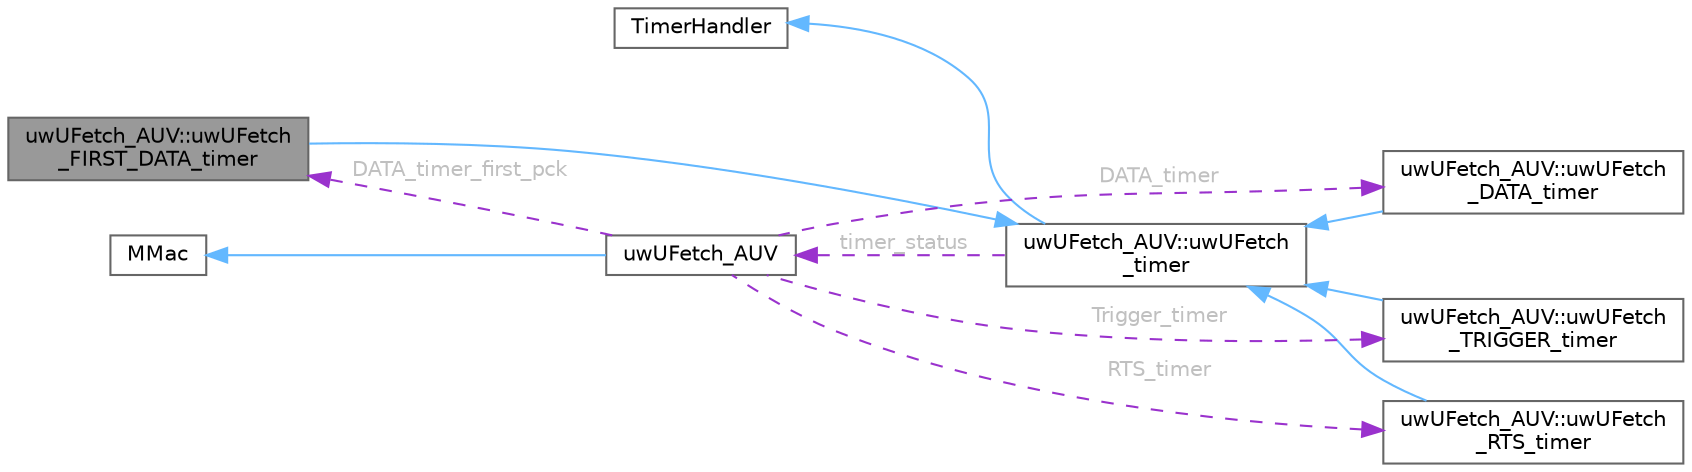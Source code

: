 digraph "uwUFetch_AUV::uwUFetch_FIRST_DATA_timer"
{
 // LATEX_PDF_SIZE
  bgcolor="transparent";
  edge [fontname=Helvetica,fontsize=10,labelfontname=Helvetica,labelfontsize=10];
  node [fontname=Helvetica,fontsize=10,shape=box,height=0.2,width=0.4];
  rankdir="LR";
  Node1 [id="Node000001",label="uwUFetch_AUV::uwUFetch\l_FIRST_DATA_timer",height=0.2,width=0.4,color="gray40", fillcolor="grey60", style="filled", fontcolor="black",tooltip="Class inherited the method and variable of uwUFetch_timer that handle the timer of DATA packets."];
  Node2 -> Node1 [id="edge1_Node000001_Node000002",dir="back",color="steelblue1",style="solid",tooltip=" "];
  Node2 [id="Node000002",label="uwUFetch_AUV::uwUFetch\l_timer",height=0.2,width=0.4,color="gray40", fillcolor="white", style="filled",URL="$classuwUFetch__AUV_1_1uwUFetch__timer.html",tooltip="Class that handle the timers of AUV node."];
  Node3 -> Node2 [id="edge2_Node000002_Node000003",dir="back",color="steelblue1",style="solid",tooltip=" "];
  Node3 [id="Node000003",label="TimerHandler",height=0.2,width=0.4,color="gray40", fillcolor="white", style="filled",tooltip=" "];
  Node4 -> Node2 [id="edge3_Node000002_Node000004",dir="back",color="darkorchid3",style="dashed",tooltip=" ",label=" timer_status",fontcolor="grey" ];
  Node4 [id="Node000004",label="uwUFetch_AUV",height=0.2,width=0.4,color="gray40", fillcolor="white", style="filled",URL="$classuwUFetch__AUV.html",tooltip="Class that represent the UFetch mac layer for AUV node."];
  Node5 -> Node4 [id="edge4_Node000004_Node000005",dir="back",color="steelblue1",style="solid",tooltip=" "];
  Node5 [id="Node000005",label="MMac",height=0.2,width=0.4,color="gray40", fillcolor="white", style="filled",tooltip=" "];
  Node6 -> Node4 [id="edge5_Node000004_Node000006",dir="back",color="darkorchid3",style="dashed",tooltip=" ",label=" Trigger_timer",fontcolor="grey" ];
  Node6 [id="Node000006",label="uwUFetch_AUV::uwUFetch\l_TRIGGER_timer",height=0.2,width=0.4,color="gray40", fillcolor="white", style="filled",URL="$classuwUFetch__AUV_1_1uwUFetch__TRIGGER__timer.html",tooltip="Class inherited the method and variable of uwUFetch_timer that handle the timer of TRIGGER packets."];
  Node2 -> Node6 [id="edge6_Node000006_Node000002",dir="back",color="steelblue1",style="solid",tooltip=" "];
  Node7 -> Node4 [id="edge7_Node000004_Node000007",dir="back",color="darkorchid3",style="dashed",tooltip=" ",label=" RTS_timer",fontcolor="grey" ];
  Node7 [id="Node000007",label="uwUFetch_AUV::uwUFetch\l_RTS_timer",height=0.2,width=0.4,color="gray40", fillcolor="white", style="filled",URL="$classuwUFetch__AUV_1_1uwUFetch__RTS__timer.html",tooltip="Class inherited the method and variable of uwUFetch_timer that handle the timer of RTS packets."];
  Node2 -> Node7 [id="edge8_Node000007_Node000002",dir="back",color="steelblue1",style="solid",tooltip=" "];
  Node8 -> Node4 [id="edge9_Node000004_Node000008",dir="back",color="darkorchid3",style="dashed",tooltip=" ",label=" DATA_timer",fontcolor="grey" ];
  Node8 [id="Node000008",label="uwUFetch_AUV::uwUFetch\l_DATA_timer",height=0.2,width=0.4,color="gray40", fillcolor="white", style="filled",URL="$classuwUFetch__AUV_1_1uwUFetch__DATA__timer.html",tooltip="Class inherited the method and variable of uwUFetch_timer that handle the timer of DATA packets."];
  Node2 -> Node8 [id="edge10_Node000008_Node000002",dir="back",color="steelblue1",style="solid",tooltip=" "];
  Node1 -> Node4 [id="edge11_Node000004_Node000001",dir="back",color="darkorchid3",style="dashed",tooltip=" ",label=" DATA_timer_first_pck",fontcolor="grey" ];
}
